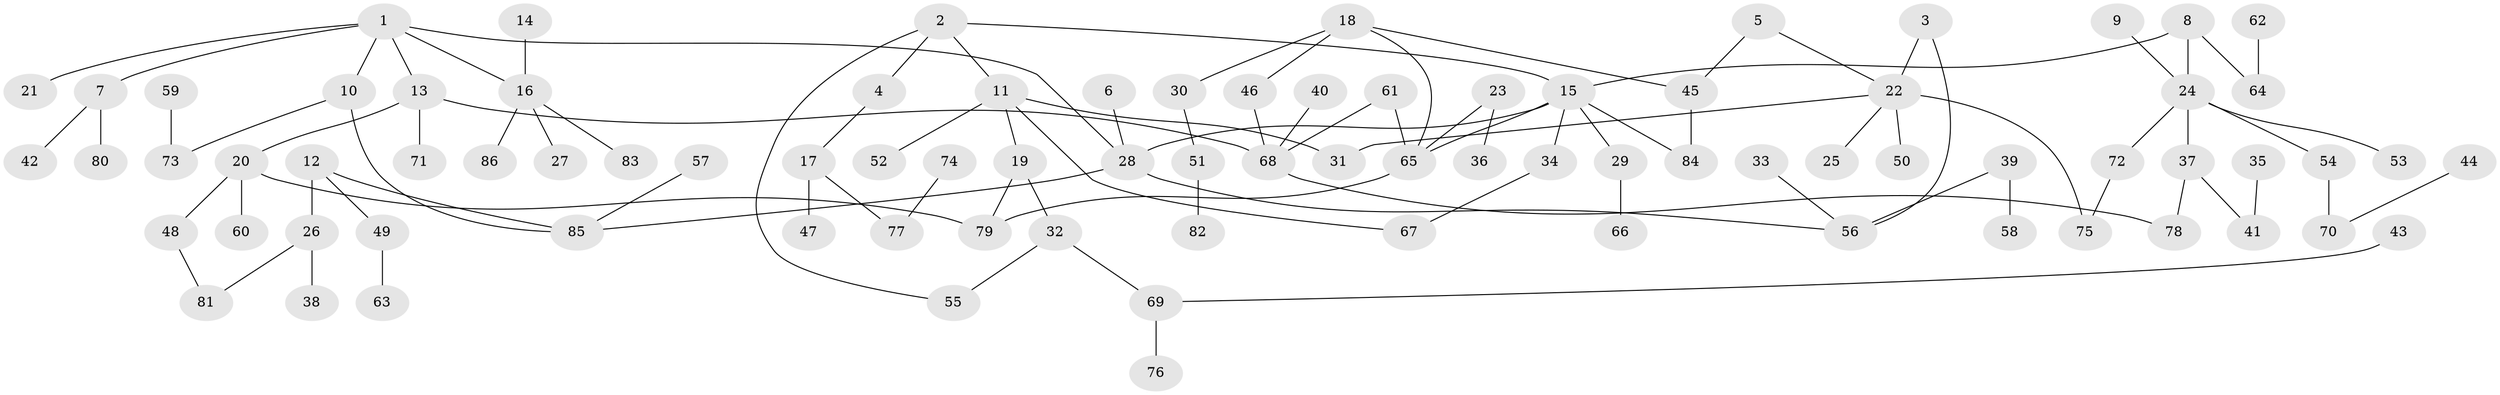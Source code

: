 // original degree distribution, {6: 0.035211267605633804, 8: 0.007042253521126761, 3: 0.18309859154929578, 5: 0.02112676056338028, 4: 0.04929577464788732, 1: 0.4295774647887324, 2: 0.2605633802816901, 7: 0.014084507042253521}
// Generated by graph-tools (version 1.1) at 2025/36/03/04/25 23:36:02]
// undirected, 86 vertices, 98 edges
graph export_dot {
  node [color=gray90,style=filled];
  1;
  2;
  3;
  4;
  5;
  6;
  7;
  8;
  9;
  10;
  11;
  12;
  13;
  14;
  15;
  16;
  17;
  18;
  19;
  20;
  21;
  22;
  23;
  24;
  25;
  26;
  27;
  28;
  29;
  30;
  31;
  32;
  33;
  34;
  35;
  36;
  37;
  38;
  39;
  40;
  41;
  42;
  43;
  44;
  45;
  46;
  47;
  48;
  49;
  50;
  51;
  52;
  53;
  54;
  55;
  56;
  57;
  58;
  59;
  60;
  61;
  62;
  63;
  64;
  65;
  66;
  67;
  68;
  69;
  70;
  71;
  72;
  73;
  74;
  75;
  76;
  77;
  78;
  79;
  80;
  81;
  82;
  83;
  84;
  85;
  86;
  1 -- 7 [weight=1.0];
  1 -- 10 [weight=1.0];
  1 -- 13 [weight=1.0];
  1 -- 16 [weight=1.0];
  1 -- 21 [weight=1.0];
  1 -- 28 [weight=1.0];
  2 -- 4 [weight=1.0];
  2 -- 11 [weight=1.0];
  2 -- 15 [weight=1.0];
  2 -- 55 [weight=1.0];
  3 -- 22 [weight=1.0];
  3 -- 56 [weight=1.0];
  4 -- 17 [weight=1.0];
  5 -- 22 [weight=1.0];
  5 -- 45 [weight=1.0];
  6 -- 28 [weight=1.0];
  7 -- 42 [weight=1.0];
  7 -- 80 [weight=1.0];
  8 -- 15 [weight=1.0];
  8 -- 24 [weight=1.0];
  8 -- 64 [weight=1.0];
  9 -- 24 [weight=1.0];
  10 -- 73 [weight=1.0];
  10 -- 85 [weight=1.0];
  11 -- 19 [weight=1.0];
  11 -- 31 [weight=1.0];
  11 -- 52 [weight=1.0];
  11 -- 67 [weight=1.0];
  12 -- 26 [weight=1.0];
  12 -- 49 [weight=1.0];
  12 -- 85 [weight=1.0];
  13 -- 20 [weight=1.0];
  13 -- 68 [weight=1.0];
  13 -- 71 [weight=1.0];
  14 -- 16 [weight=1.0];
  15 -- 28 [weight=1.0];
  15 -- 29 [weight=1.0];
  15 -- 34 [weight=1.0];
  15 -- 65 [weight=1.0];
  15 -- 84 [weight=1.0];
  16 -- 27 [weight=1.0];
  16 -- 83 [weight=1.0];
  16 -- 86 [weight=1.0];
  17 -- 47 [weight=1.0];
  17 -- 77 [weight=1.0];
  18 -- 30 [weight=1.0];
  18 -- 45 [weight=1.0];
  18 -- 46 [weight=1.0];
  18 -- 65 [weight=1.0];
  19 -- 32 [weight=1.0];
  19 -- 79 [weight=1.0];
  20 -- 48 [weight=1.0];
  20 -- 60 [weight=1.0];
  20 -- 79 [weight=1.0];
  22 -- 25 [weight=1.0];
  22 -- 31 [weight=1.0];
  22 -- 50 [weight=1.0];
  22 -- 75 [weight=1.0];
  23 -- 36 [weight=1.0];
  23 -- 65 [weight=1.0];
  24 -- 37 [weight=1.0];
  24 -- 53 [weight=1.0];
  24 -- 54 [weight=1.0];
  24 -- 72 [weight=1.0];
  26 -- 38 [weight=1.0];
  26 -- 81 [weight=1.0];
  28 -- 56 [weight=1.0];
  28 -- 85 [weight=1.0];
  29 -- 66 [weight=1.0];
  30 -- 51 [weight=1.0];
  32 -- 55 [weight=1.0];
  32 -- 69 [weight=1.0];
  33 -- 56 [weight=1.0];
  34 -- 67 [weight=1.0];
  35 -- 41 [weight=1.0];
  37 -- 41 [weight=1.0];
  37 -- 78 [weight=1.0];
  39 -- 56 [weight=1.0];
  39 -- 58 [weight=1.0];
  40 -- 68 [weight=1.0];
  43 -- 69 [weight=1.0];
  44 -- 70 [weight=1.0];
  45 -- 84 [weight=1.0];
  46 -- 68 [weight=1.0];
  48 -- 81 [weight=1.0];
  49 -- 63 [weight=1.0];
  51 -- 82 [weight=1.0];
  54 -- 70 [weight=1.0];
  57 -- 85 [weight=1.0];
  59 -- 73 [weight=1.0];
  61 -- 65 [weight=1.0];
  61 -- 68 [weight=1.0];
  62 -- 64 [weight=1.0];
  65 -- 79 [weight=1.0];
  68 -- 78 [weight=1.0];
  69 -- 76 [weight=1.0];
  72 -- 75 [weight=1.0];
  74 -- 77 [weight=1.0];
}
